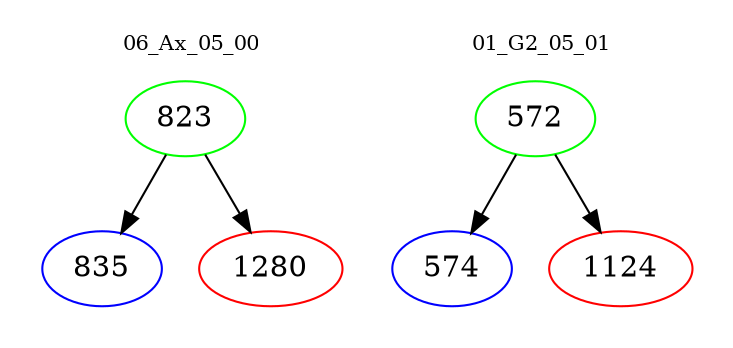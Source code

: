 digraph{
subgraph cluster_0 {
color = white
label = "06_Ax_05_00";
fontsize=10;
T0_823 [label="823", color="green"]
T0_823 -> T0_835 [color="black"]
T0_835 [label="835", color="blue"]
T0_823 -> T0_1280 [color="black"]
T0_1280 [label="1280", color="red"]
}
subgraph cluster_1 {
color = white
label = "01_G2_05_01";
fontsize=10;
T1_572 [label="572", color="green"]
T1_572 -> T1_574 [color="black"]
T1_574 [label="574", color="blue"]
T1_572 -> T1_1124 [color="black"]
T1_1124 [label="1124", color="red"]
}
}
